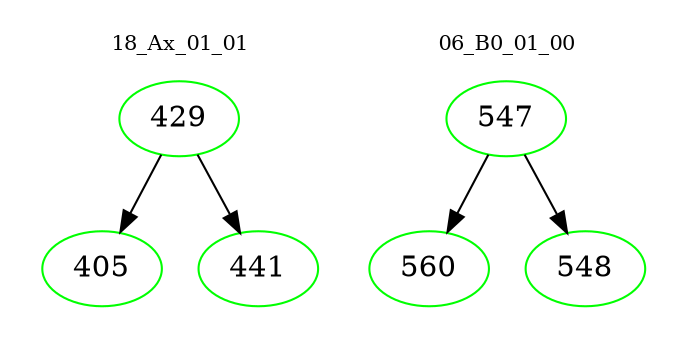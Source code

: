 digraph{
subgraph cluster_0 {
color = white
label = "18_Ax_01_01";
fontsize=10;
T0_429 [label="429", color="green"]
T0_429 -> T0_405 [color="black"]
T0_405 [label="405", color="green"]
T0_429 -> T0_441 [color="black"]
T0_441 [label="441", color="green"]
}
subgraph cluster_1 {
color = white
label = "06_B0_01_00";
fontsize=10;
T1_547 [label="547", color="green"]
T1_547 -> T1_560 [color="black"]
T1_560 [label="560", color="green"]
T1_547 -> T1_548 [color="black"]
T1_548 [label="548", color="green"]
}
}
